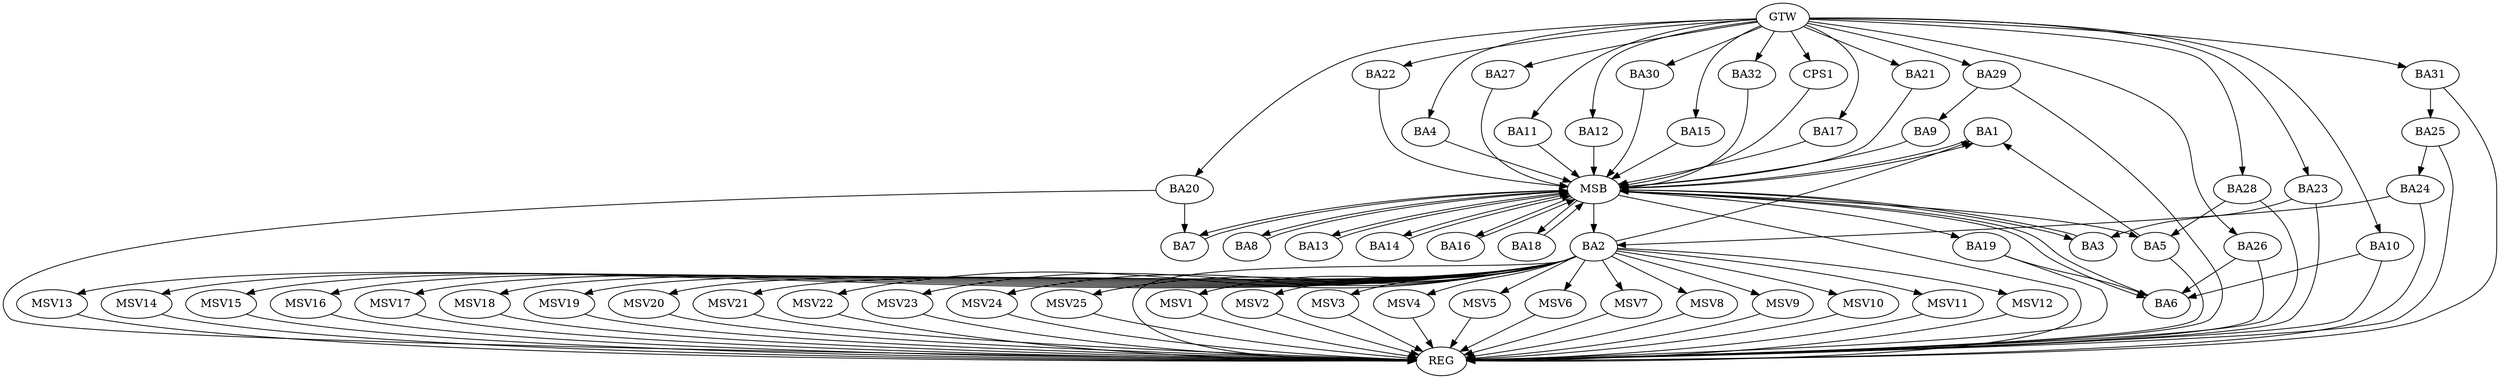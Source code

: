 strict digraph G {
  BA1 [ label="BA1" ];
  BA2 [ label="BA2" ];
  BA3 [ label="BA3" ];
  BA4 [ label="BA4" ];
  BA5 [ label="BA5" ];
  BA6 [ label="BA6" ];
  BA7 [ label="BA7" ];
  BA8 [ label="BA8" ];
  BA9 [ label="BA9" ];
  BA10 [ label="BA10" ];
  BA11 [ label="BA11" ];
  BA12 [ label="BA12" ];
  BA13 [ label="BA13" ];
  BA14 [ label="BA14" ];
  BA15 [ label="BA15" ];
  BA16 [ label="BA16" ];
  BA17 [ label="BA17" ];
  BA18 [ label="BA18" ];
  BA19 [ label="BA19" ];
  BA20 [ label="BA20" ];
  BA21 [ label="BA21" ];
  BA22 [ label="BA22" ];
  BA23 [ label="BA23" ];
  BA24 [ label="BA24" ];
  BA25 [ label="BA25" ];
  BA26 [ label="BA26" ];
  BA27 [ label="BA27" ];
  BA28 [ label="BA28" ];
  BA29 [ label="BA29" ];
  BA30 [ label="BA30" ];
  BA31 [ label="BA31" ];
  BA32 [ label="BA32" ];
  CPS1 [ label="CPS1" ];
  GTW [ label="GTW" ];
  REG [ label="REG" ];
  MSB [ label="MSB" ];
  MSV1 [ label="MSV1" ];
  MSV2 [ label="MSV2" ];
  MSV3 [ label="MSV3" ];
  MSV4 [ label="MSV4" ];
  MSV5 [ label="MSV5" ];
  MSV6 [ label="MSV6" ];
  MSV7 [ label="MSV7" ];
  MSV8 [ label="MSV8" ];
  MSV9 [ label="MSV9" ];
  MSV10 [ label="MSV10" ];
  MSV11 [ label="MSV11" ];
  MSV12 [ label="MSV12" ];
  MSV13 [ label="MSV13" ];
  MSV14 [ label="MSV14" ];
  MSV15 [ label="MSV15" ];
  MSV16 [ label="MSV16" ];
  MSV17 [ label="MSV17" ];
  MSV18 [ label="MSV18" ];
  MSV19 [ label="MSV19" ];
  MSV20 [ label="MSV20" ];
  MSV21 [ label="MSV21" ];
  MSV22 [ label="MSV22" ];
  MSV23 [ label="MSV23" ];
  MSV24 [ label="MSV24" ];
  MSV25 [ label="MSV25" ];
  BA2 -> BA1;
  BA5 -> BA1;
  BA10 -> BA6;
  BA19 -> BA6;
  BA20 -> BA7;
  BA23 -> BA3;
  BA24 -> BA2;
  BA25 -> BA24;
  BA26 -> BA6;
  BA28 -> BA5;
  BA29 -> BA9;
  BA31 -> BA25;
  GTW -> BA4;
  GTW -> BA10;
  GTW -> BA11;
  GTW -> BA12;
  GTW -> BA15;
  GTW -> BA17;
  GTW -> BA20;
  GTW -> BA21;
  GTW -> BA22;
  GTW -> BA23;
  GTW -> BA26;
  GTW -> BA27;
  GTW -> BA28;
  GTW -> BA29;
  GTW -> BA30;
  GTW -> BA31;
  GTW -> BA32;
  GTW -> CPS1;
  BA2 -> REG;
  BA5 -> REG;
  BA10 -> REG;
  BA19 -> REG;
  BA20 -> REG;
  BA23 -> REG;
  BA24 -> REG;
  BA25 -> REG;
  BA26 -> REG;
  BA28 -> REG;
  BA29 -> REG;
  BA31 -> REG;
  BA1 -> MSB;
  MSB -> BA2;
  MSB -> REG;
  BA3 -> MSB;
  MSB -> BA1;
  BA4 -> MSB;
  BA6 -> MSB;
  BA7 -> MSB;
  BA8 -> MSB;
  MSB -> BA7;
  BA9 -> MSB;
  MSB -> BA6;
  BA11 -> MSB;
  MSB -> BA3;
  BA12 -> MSB;
  BA13 -> MSB;
  MSB -> BA8;
  BA14 -> MSB;
  BA15 -> MSB;
  BA16 -> MSB;
  MSB -> BA14;
  BA17 -> MSB;
  BA18 -> MSB;
  BA21 -> MSB;
  MSB -> BA18;
  BA22 -> MSB;
  BA27 -> MSB;
  BA30 -> MSB;
  BA32 -> MSB;
  MSB -> BA5;
  CPS1 -> MSB;
  MSB -> BA16;
  MSB -> BA13;
  MSB -> BA19;
  BA2 -> MSV1;
  MSV1 -> REG;
  BA2 -> MSV2;
  BA2 -> MSV3;
  BA2 -> MSV4;
  MSV2 -> REG;
  MSV3 -> REG;
  MSV4 -> REG;
  BA2 -> MSV5;
  BA2 -> MSV6;
  BA2 -> MSV7;
  MSV5 -> REG;
  MSV6 -> REG;
  MSV7 -> REG;
  BA2 -> MSV8;
  MSV8 -> REG;
  BA2 -> MSV9;
  MSV9 -> REG;
  BA2 -> MSV10;
  BA2 -> MSV11;
  MSV10 -> REG;
  MSV11 -> REG;
  BA2 -> MSV12;
  MSV12 -> REG;
  BA2 -> MSV13;
  MSV13 -> REG;
  BA2 -> MSV14;
  BA2 -> MSV15;
  BA2 -> MSV16;
  BA2 -> MSV17;
  MSV14 -> REG;
  MSV15 -> REG;
  MSV16 -> REG;
  MSV17 -> REG;
  BA2 -> MSV18;
  MSV18 -> REG;
  BA2 -> MSV19;
  MSV19 -> REG;
  BA2 -> MSV20;
  MSV20 -> REG;
  BA2 -> MSV21;
  MSV21 -> REG;
  BA2 -> MSV22;
  BA2 -> MSV23;
  BA2 -> MSV24;
  BA2 -> MSV25;
  MSV22 -> REG;
  MSV23 -> REG;
  MSV24 -> REG;
  MSV25 -> REG;
}
